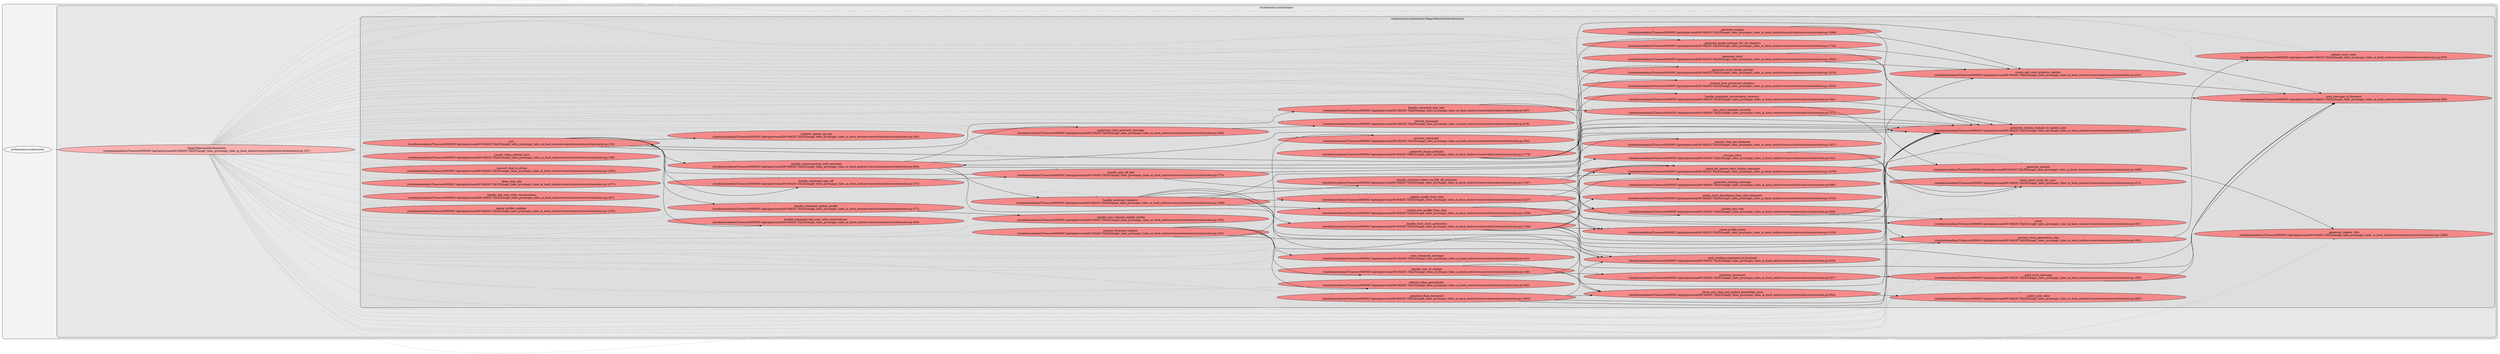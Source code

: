 digraph G {
    graph [rankdir=LR, clusterrank="local"];
    subgraph cluster_G {

        graph [style="filled,rounded", fillcolor="#80808018", label=""];
        orchestrator__orchestrator [label="orchestrator.orchestrator", style="filled", fillcolor="#ffffffb2", fontcolor="#000000", group="0"];
        subgraph cluster_orchestrator__orchestrator {

            graph [style="filled,rounded", fillcolor="#80808018", label="orchestrator.orchestrator"];
            orchestrator__orchestrator__MagicTalesCoreOrchestrator [label="MagicTalesCoreOrchestrator\n(/media/neoadmin/Treasure/0000NC-laptop/personal/00-MAGIC-TALES/magit_tales_pro/magic_tales_ai_back_end/services/orchestrator/orchestrator.py:107)", style="filled", fillcolor="#ff9999b2", fontcolor="#000000", group="0"];
            subgraph cluster_orchestrator__orchestrator__MagicTalesCoreOrchestrator {

                graph [style="filled,rounded", fillcolor="#80808018", label="orchestrator.orchestrator.MagicTalesCoreOrchestrator"];
                orchestrator__orchestrator__MagicTalesCoreOrchestrator____init__ [label="__init__\n(/media/neoadmin/Treasure/0000NC-laptop/personal/00-MAGIC-TALES/magit_tales_pro/magic_tales_ai_back_end/services/orchestrator/orchestrator.py:119)", style="filled", fillcolor="#ff6565b2", fontcolor="#000000", group="0"];
                orchestrator__orchestrator__MagicTalesCoreOrchestrator___cancel_token_refresh_task [label="_cancel_token_refresh_task\n(/media/neoadmin/Treasure/0000NC-laptop/personal/00-MAGIC-TALES/magit_tales_pro/magic_tales_ai_back_end/services/orchestrator/orchestrator.py:199)", style="filled", fillcolor="#ff6565b2", fontcolor="#000000", group="0"];
                orchestrator__orchestrator__MagicTalesCoreOrchestrator___check_for_correct_keys_within_command [label="_check_for_correct_keys_within_command\n(/media/neoadmin/Treasure/0000NC-laptop/personal/00-MAGIC-TALES/magit_tales_pro/magic_tales_ai_back_end/services/orchestrator/orchestrator.py:1079)", style="filled", fillcolor="#ff6565b2", fontcolor="#000000", group="0"];
                orchestrator__orchestrator__MagicTalesCoreOrchestrator___check_profile_exists [label="_check_profile_exists\n(/media/neoadmin/Treasure/0000NC-laptop/personal/00-MAGIC-TALES/magit_tales_pro/magic_tales_ai_back_end/services/orchestrator/orchestrator.py:1109)", style="filled", fillcolor="#ff6565b2", fontcolor="#000000", group="0"];
                orchestrator__orchestrator__MagicTalesCoreOrchestrator___convert_chat_to_string [label="_convert_chat_to_string\n(/media/neoadmin/Treasure/0000NC-laptop/personal/00-MAGIC-TALES/magit_tales_pro/magic_tales_ai_back_end/services/orchestrator/orchestrator.py:1403)", style="filled", fillcolor="#ff6565b2", fontcolor="#000000", group="0"];
                orchestrator__orchestrator__MagicTalesCoreOrchestrator___create_new_profile_from_chat [label="_create_new_profile_from_chat\n(/media/neoadmin/Treasure/0000NC-laptop/personal/00-MAGIC-TALES/magit_tales_pro/magic_tales_ai_back_end/services/orchestrator/orchestrator.py:1309)", style="filled", fillcolor="#ff6565b2", fontcolor="#000000", group="0"];
                orchestrator__orchestrator__MagicTalesCoreOrchestrator___extract_chat_key_elements [label="_extract_chat_key_elements\n(/media/neoadmin/Treasure/0000NC-laptop/personal/00-MAGIC-TALES/magit_tales_pro/magic_tales_ai_back_end/services/orchestrator/orchestrator.py:1427)", style="filled", fillcolor="#ff6565b2", fontcolor="#000000", group="0"];
                orchestrator__orchestrator__MagicTalesCoreOrchestrator___extract_post_processed_chapters [label="_extract_post_processed_chapters\n(/media/neoadmin/Treasure/0000NC-laptop/personal/00-MAGIC-TALES/magit_tales_pro/magic_tales_ai_back_end/services/orchestrator/orchestrator.py:1834)", style="filled", fillcolor="#ff6565b2", fontcolor="#000000", group="0"];
                orchestrator__orchestrator__MagicTalesCoreOrchestrator___fetch_user_data_and_update_knowledge_base [label="_fetch_user_data_and_update_knowledge_base\n(/media/neoadmin/Treasure/0000NC-laptop/personal/00-MAGIC-TALES/magit_tales_pro/magic_tales_ai_back_end/services/orchestrator/orchestrator.py:854)", style="filled", fillcolor="#ff6565b2", fontcolor="#000000", group="0"];
                orchestrator__orchestrator__MagicTalesCoreOrchestrator___filter_chat_info [label="_filter_chat_info\n(/media/neoadmin/Treasure/0000NC-laptop/personal/00-MAGIC-TALES/magit_tales_pro/magic_tales_ai_back_end/services/orchestrator/orchestrator.py:1977)", style="filled", fillcolor="#ff6565b2", fontcolor="#000000", group="0"];
                orchestrator__orchestrator__MagicTalesCoreOrchestrator___format_messages [label="_format_messages\n(/media/neoadmin/Treasure/0000NC-laptop/personal/00-MAGIC-TALES/magit_tales_pro/magic_tales_ai_back_end/services/orchestrator/orchestrator.py:676)", style="filled", fillcolor="#ff6565b2", fontcolor="#000000", group="0"];
                orchestrator__orchestrator__MagicTalesCoreOrchestrator___generate_chapter [label="_generate_chapter\n(/media/neoadmin/Treasure/0000NC-laptop/personal/00-MAGIC-TALES/magit_tales_pro/magic_tales_ai_back_end/services/orchestrator/orchestrator.py:1685)", style="filled", fillcolor="#ff6565b2", fontcolor="#000000", group="0"];
                orchestrator__orchestrator__MagicTalesCoreOrchestrator___generate_chapter_title [label="_generate_chapter_title\n(/media/neoadmin/Treasure/0000NC-laptop/personal/00-MAGIC-TALES/magit_tales_pro/magic_tales_ai_back_end/services/orchestrator/orchestrator.py:1586)", style="filled", fillcolor="#ff6565b2", fontcolor="#000000", group="0"];
                orchestrator__orchestrator__MagicTalesCoreOrchestrator___generate_cover_image_prompt [label="_generate_cover_image_prompt\n(/media/neoadmin/Treasure/0000NC-laptop/personal/00-MAGIC-TALES/magit_tales_pro/magic_tales_ai_back_end/services/orchestrator/orchestrator.py:1810)", style="filled", fillcolor="#ff6565b2", fontcolor="#000000", group="0"];
                orchestrator__orchestrator__MagicTalesCoreOrchestrator___generate_final_document [label="_generate_final_document\n(/media/neoadmin/Treasure/0000NC-laptop/personal/00-MAGIC-TALES/magit_tales_pro/magic_tales_ai_back_end/services/orchestrator/orchestrator.py:2003)", style="filled", fillcolor="#ff6565b2", fontcolor="#000000", group="0"];
                orchestrator__orchestrator__MagicTalesCoreOrchestrator___generate_image_prompts [label="_generate_image_prompts\n(/media/neoadmin/Treasure/0000NC-laptop/personal/00-MAGIC-TALES/magit_tales_pro/magic_tales_ai_back_end/services/orchestrator/orchestrator.py:1778)", style="filled", fillcolor="#ff6565b2", fontcolor="#000000", group="0"];
                orchestrator__orchestrator__MagicTalesCoreOrchestrator___generate_image_prompts_for_all_chapters [label="_generate_image_prompts_for_all_chapters\n(/media/neoadmin/Treasure/0000NC-laptop/personal/00-MAGIC-TALES/magit_tales_pro/magic_tales_ai_back_end/services/orchestrator/orchestrator.py:1734)", style="filled", fillcolor="#ff6565b2", fontcolor="#000000", group="0"];
                orchestrator__orchestrator__MagicTalesCoreOrchestrator___generate_images [label="_generate_images\n(/media/neoadmin/Treasure/0000NC-laptop/personal/00-MAGIC-TALES/magit_tales_pro/magic_tales_ai_back_end/services/orchestrator/orchestrator.py:1889)", style="filled", fillcolor="#ff6565b2", fontcolor="#000000", group="0"];
                orchestrator__orchestrator__MagicTalesCoreOrchestrator___generate_starting_message [label="_generate_starting_message\n(/media/neoadmin/Treasure/0000NC-laptop/personal/00-MAGIC-TALES/magit_tales_pro/magic_tales_ai_back_end/services/orchestrator/orchestrator.py:996)", style="filled", fillcolor="#ff6565b2", fontcolor="#000000", group="0"];
                orchestrator__orchestrator__MagicTalesCoreOrchestrator___generate_story [label="_generate_story\n(/media/neoadmin/Treasure/0000NC-laptop/personal/00-MAGIC-TALES/magit_tales_pro/magic_tales_ai_back_end/services/orchestrator/orchestrator.py:1602)", style="filled", fillcolor="#ff6565b2", fontcolor="#000000", group="0"];
                orchestrator__orchestrator__MagicTalesCoreOrchestrator___generate_system_request_to_update_user [label="_generate_system_request_to_update_user\n(/media/neoadmin/Treasure/0000NC-laptop/personal/00-MAGIC-TALES/magit_tales_pro/magic_tales_ai_back_end/services/orchestrator/orchestrator.py:821)", style="filled", fillcolor="#ff6565b2", fontcolor="#000000", group="0"];
                orchestrator__orchestrator__MagicTalesCoreOrchestrator___handle_communication_with_assistant [label="_handle_communication_with_assistant\n(/media/neoadmin/Treasure/0000NC-laptop/personal/00-MAGIC-TALES/magit_tales_pro/magic_tales_ai_back_end/services/orchestrator/orchestrator.py:694)", style="filled", fillcolor="#ff6565b2", fontcolor="#000000", group="0"];
                orchestrator__orchestrator__MagicTalesCoreOrchestrator___handle_continue_where_we_left_off_response [label="_handle_continue_where_we_left_off_response\n(/media/neoadmin/Treasure/0000NC-laptop/personal/00-MAGIC-TALES/magit_tales_pro/magic_tales_ai_back_end/services/orchestrator/orchestrator.py:1187)", style="filled", fillcolor="#ff6565b2", fontcolor="#000000", group="0"];
                orchestrator__orchestrator__MagicTalesCoreOrchestrator___handle_link_user_with_conversations [label="_handle_link_user_with_conversations\n(/media/neoadmin/Treasure/0000NC-laptop/personal/00-MAGIC-TALES/magit_tales_pro/magic_tales_ai_back_end/services/orchestrator/orchestrator.py:437)", style="filled", fillcolor="#ff6565b2", fontcolor="#000000", group="0"];
                orchestrator__orchestrator__MagicTalesCoreOrchestrator___handle_new_tale [label="_handle_new_tale\n(/media/neoadmin/Treasure/0000NC-laptop/personal/00-MAGIC-TALES/magit_tales_pro/magic_tales_ai_back_end/services/orchestrator/orchestrator.py:808)", style="filled", fillcolor="#ff6565b2", fontcolor="#000000", group="0"];
                orchestrator__orchestrator__MagicTalesCoreOrchestrator___handle_spin_off_tale [label="_handle_spin_off_tale\n(/media/neoadmin/Treasure/0000NC-laptop/personal/00-MAGIC-TALES/magit_tales_pro/magic_tales_ai_back_end/services/orchestrator/orchestrator.py:773)", style="filled", fillcolor="#ff6565b2", fontcolor="#000000", group="0"];
                orchestrator__orchestrator__MagicTalesCoreOrchestrator___handle_start_story_generation [label="_handle_start_story_generation\n(/media/neoadmin/Treasure/0000NC-laptop/personal/00-MAGIC-TALES/magit_tales_pro/magic_tales_ai_back_end/services/orchestrator/orchestrator.py:1148)", style="filled", fillcolor="#ff6565b2", fontcolor="#000000", group="0"];
                orchestrator__orchestrator__MagicTalesCoreOrchestrator___handle_user_id_change [label="_handle_user_id_change\n(/media/neoadmin/Treasure/0000NC-laptop/personal/00-MAGIC-TALES/magit_tales_pro/magic_tales_ai_back_end/services/orchestrator/orchestrator.py:249)", style="filled", fillcolor="#ff6565b2", fontcolor="#000000", group="0"];
                orchestrator__orchestrator__MagicTalesCoreOrchestrator___handle_user_request_update_profile [label="_handle_user_request_update_profile\n(/media/neoadmin/Treasure/0000NC-laptop/personal/00-MAGIC-TALES/magit_tales_pro/magic_tales_ai_back_end/services/orchestrator/orchestrator.py:762)", style="filled", fillcolor="#ff6565b2", fontcolor="#000000", group="0"];
                orchestrator__orchestrator__MagicTalesCoreOrchestrator___initialize_assistants [label="_initialize_assistants\n(/media/neoadmin/Treasure/0000NC-laptop/personal/00-MAGIC-TALES/magit_tales_pro/magic_tales_ai_back_end/services/orchestrator/orchestrator.py:297)", style="filled", fillcolor="#ff6565b2", fontcolor="#000000", group="0"];
                orchestrator__orchestrator__MagicTalesCoreOrchestrator___process_story_generation_step [label="_process_story_generation_step\n(/media/neoadmin/Treasure/0000NC-laptop/personal/00-MAGIC-TALES/magit_tales_pro/magic_tales_ai_back_end/services/orchestrator/orchestrator.py:905)", style="filled", fillcolor="#ff6565b2", fontcolor="#000000", group="0"];
                orchestrator__orchestrator__MagicTalesCoreOrchestrator___query_user_data [label="_query_user_data\n(/media/neoadmin/Treasure/0000NC-laptop/personal/00-MAGIC-TALES/magit_tales_pro/magic_tales_ai_back_end/services/orchestrator/orchestrator.py:885)", style="filled", fillcolor="#ff6565b2", fontcolor="#000000", group="0"];
                orchestrator__orchestrator__MagicTalesCoreOrchestrator___reset [label="_reset\n(/media/neoadmin/Treasure/0000NC-laptop/personal/00-MAGIC-TALES/magit_tales_pro/magic_tales_ai_back_end/services/orchestrator/orchestrator.py:957)", style="filled", fillcolor="#ff6565b2", fontcolor="#000000", group="0"];
                orchestrator__orchestrator__MagicTalesCoreOrchestrator___resume_story [label="_resume_story\n(/media/neoadmin/Treasure/0000NC-laptop/personal/00-MAGIC-TALES/magit_tales_pro/magic_tales_ai_back_end/services/orchestrator/orchestrator.py:542)", style="filled", fillcolor="#ff6565b2", fontcolor="#000000", group="0"];
                orchestrator__orchestrator__MagicTalesCoreOrchestrator___save_command_message [label="_save_command_message\n(/media/neoadmin/Treasure/0000NC-laptop/personal/00-MAGIC-TALES/magit_tales_pro/magic_tales_ai_back_end/services/orchestrator/orchestrator.py:415)", style="filled", fillcolor="#ff6565b2", fontcolor="#000000", group="0"];
                orchestrator__orchestrator__MagicTalesCoreOrchestrator___send_error_message [label="_send_error_message\n(/media/neoadmin/Treasure/0000NC-laptop/personal/00-MAGIC-TALES/magit_tales_pro/magic_tales_ai_back_end/services/orchestrator/orchestrator.py:459)", style="filled", fillcolor="#ff6565b2", fontcolor="#000000", group="0"];
                orchestrator__orchestrator__MagicTalesCoreOrchestrator___update_profile_from_chat [label="_update_profile_from_chat\n(/media/neoadmin/Treasure/0000NC-laptop/personal/00-MAGIC-TALES/magit_tales_pro/magic_tales_ai_back_end/services/orchestrator/orchestrator.py:1227)", style="filled", fillcolor="#ff6565b2", fontcolor="#000000", group="0"];
                orchestrator__orchestrator__MagicTalesCoreOrchestrator___validate_openai_api_key [label="_validate_openai_api_key\n(/media/neoadmin/Treasure/0000NC-laptop/personal/00-MAGIC-TALES/magit_tales_pro/magic_tales_ai_back_end/services/orchestrator/orchestrator.py:193)", style="filled", fillcolor="#ff6565b2", fontcolor="#000000", group="0"];
                orchestrator__orchestrator__MagicTalesCoreOrchestrator__create_and_send_progress_update [label="create_and_send_progress_update\n(/media/neoadmin/Treasure/0000NC-laptop/personal/00-MAGIC-TALES/magit_tales_pro/magic_tales_ai_back_end/services/orchestrator/orchestrator.py:623)", style="filled", fillcolor="#ff6565b2", fontcolor="#000000", group="0"];
                orchestrator__orchestrator__MagicTalesCoreOrchestrator__create_story_foundation_from_chat_elements [label="create_story_foundation_from_chat_elements\n(/media/neoadmin/Treasure/0000NC-laptop/personal/00-MAGIC-TALES/magit_tales_pro/magic_tales_ai_back_end/services/orchestrator/orchestrator.py:1523)", style="filled", fillcolor="#ff6565b2", fontcolor="#000000", group="0"];
                orchestrator__orchestrator__MagicTalesCoreOrchestrator__fetch_latest_story_for_user [label="fetch_latest_story_for_user\n(/media/neoadmin/Treasure/0000NC-laptop/personal/00-MAGIC-TALES/magit_tales_pro/magic_tales_ai_back_end/services/orchestrator/orchestrator.py:472)", style="filled", fillcolor="#ff6565b2", fontcolor="#000000", group="0"];
                orchestrator__orchestrator__MagicTalesCoreOrchestrator__handle_assistant_requests [label="handle_assistant_requests\n(/media/neoadmin/Treasure/0000NC-laptop/personal/00-MAGIC-TALES/magit_tales_pro/magic_tales_ai_back_end/services/orchestrator/orchestrator.py:1008)", style="filled", fillcolor="#ff6565b2", fontcolor="#000000", group="0"];
                orchestrator__orchestrator__MagicTalesCoreOrchestrator__handle_command_conversation_recovery [label="handle_command_conversation_recovery\n(/media/neoadmin/Treasure/0000NC-laptop/personal/00-MAGIC-TALES/magit_tales_pro/magic_tales_ai_back_end/services/orchestrator/orchestrator.py:382)", style="filled", fillcolor="#ff6565b2", fontcolor="#000000", group="0"];
                orchestrator__orchestrator__MagicTalesCoreOrchestrator__handle_command_link_user_with_conversations [label="handle_command_link_user_with_conversations\n(/media/neoadmin/Treasure/0000NC-laptop/personal/00-MAGIC-TALES/magit_tales_pro/magic_tales_ai_back_end/services/orchestrator/orchestrator.py:403)", style="filled", fillcolor="#ff6565b2", fontcolor="#000000", group="0"];
                orchestrator__orchestrator__MagicTalesCoreOrchestrator__handle_command_new_tale [label="handle_command_new_tale\n(/media/neoadmin/Treasure/0000NC-laptop/personal/00-MAGIC-TALES/magit_tales_pro/magic_tales_ai_back_end/services/orchestrator/orchestrator.py:367)", style="filled", fillcolor="#ff6565b2", fontcolor="#000000", group="0"];
                orchestrator__orchestrator__MagicTalesCoreOrchestrator__handle_command_spin_off [label="handle_command_spin_off\n(/media/neoadmin/Treasure/0000NC-laptop/personal/00-MAGIC-TALES/magit_tales_pro/magic_tales_ai_back_end/services/orchestrator/orchestrator.py:372)", style="filled", fillcolor="#ff6565b2", fontcolor="#000000", group="0"];
                orchestrator__orchestrator__MagicTalesCoreOrchestrator__handle_command_update_profile [label="handle_command_update_profile\n(/media/neoadmin/Treasure/0000NC-laptop/personal/00-MAGIC-TALES/magit_tales_pro/magic_tales_ai_back_end/services/orchestrator/orchestrator.py:377)", style="filled", fillcolor="#ff6565b2", fontcolor="#000000", group="0"];
                orchestrator__orchestrator__MagicTalesCoreOrchestrator__last_story_finished_correctly [label="last_story_finished_correctly\n(/media/neoadmin/Treasure/0000NC-laptop/personal/00-MAGIC-TALES/magit_tales_pro/magic_tales_ai_back_end/services/orchestrator/orchestrator.py:511)", style="filled", fillcolor="#ff6565b2", fontcolor="#000000", group="0"];
                orchestrator__orchestrator__MagicTalesCoreOrchestrator__merge_profile_updates [label="merge_profile_updates\n(/media/neoadmin/Treasure/0000NC-laptop/personal/00-MAGIC-TALES/magit_tales_pro/magic_tales_ai_back_end/services/orchestrator/orchestrator.py:1376)", style="filled", fillcolor="#ff6565b2", fontcolor="#000000", group="0"];
                orchestrator__orchestrator__MagicTalesCoreOrchestrator__process_command [label="process_command\n(/media/neoadmin/Treasure/0000NC-laptop/personal/00-MAGIC-TALES/magit_tales_pro/magic_tales_ai_back_end/services/orchestrator/orchestrator.py:284)", style="filled", fillcolor="#ff6565b2", fontcolor="#000000", group="0"];
                orchestrator__orchestrator__MagicTalesCoreOrchestrator__process_frontend_request [label="process_frontend_request\n(/media/neoadmin/Treasure/0000NC-laptop/personal/00-MAGIC-TALES/magit_tales_pro/magic_tales_ai_back_end/services/orchestrator/orchestrator.py:203)", style="filled", fillcolor="#ff6565b2", fontcolor="#000000", group="0"];
                orchestrator__orchestrator__MagicTalesCoreOrchestrator__refresh_token_periodically [label="refresh_token_periodically\n(/media/neoadmin/Treasure/0000NC-laptop/personal/00-MAGIC-TALES/magit_tales_pro/magic_tales_ai_back_end/services/orchestrator/orchestrator.py:940)", style="filled", fillcolor="#ff6565b2", fontcolor="#000000", group="0"];
                orchestrator__orchestrator__MagicTalesCoreOrchestrator__send_message_to_frontend [label="send_message_to_frontend\n(/media/neoadmin/Treasure/0000NC-laptop/personal/00-MAGIC-TALES/magit_tales_pro/magic_tales_ai_back_end/services/orchestrator/orchestrator.py:594)", style="filled", fillcolor="#ff6565b2", fontcolor="#000000", group="0"];
                orchestrator__orchestrator__MagicTalesCoreOrchestrator__send_working_command_to_frontend [label="send_working_command_to_frontend\n(/media/neoadmin/Treasure/0000NC-laptop/personal/00-MAGIC-TALES/magit_tales_pro/magic_tales_ai_back_end/services/orchestrator/orchestrator.py:579)", style="filled", fillcolor="#ff6565b2", fontcolor="#000000", group="0"];
                orchestrator__orchestrator__MagicTalesCoreOrchestrator__supervisor_chat_assistant_message [label="supervisor_chat_assistant_message\n(/media/neoadmin/Treasure/0000NC-laptop/personal/00-MAGIC-TALES/magit_tales_pro/magic_tales_ai_back_end/services/orchestrator/orchestrator.py:648)", style="filled", fillcolor="#ff6565b2", fontcolor="#000000", group="0"];
                orchestrator__orchestrator__MagicTalesCoreOrchestrator__update_story_state [label="update_story_state\n(/media/neoadmin/Treasure/0000NC-laptop/personal/00-MAGIC-TALES/magit_tales_pro/magic_tales_ai_back_end/services/orchestrator/orchestrator.py:976)", style="filled", fillcolor="#ff6565b2", fontcolor="#000000", group="0"];
            }
        }
    }
        orchestrator__orchestrator -> orchestrator__orchestrator__MagicTalesCoreOrchestrator [style="dashed",  color="#838b8b"];
        orchestrator__orchestrator__MagicTalesCoreOrchestrator -> orchestrator__orchestrator__MagicTalesCoreOrchestrator__handle_command_conversation_recovery [style="dashed",  color="#838b8b"];
        orchestrator__orchestrator__MagicTalesCoreOrchestrator -> orchestrator__orchestrator__MagicTalesCoreOrchestrator___convert_chat_to_string [style="dashed",  color="#838b8b"];
        orchestrator__orchestrator__MagicTalesCoreOrchestrator -> orchestrator__orchestrator__MagicTalesCoreOrchestrator___handle_user_id_change [style="dashed",  color="#838b8b"];
        orchestrator__orchestrator__MagicTalesCoreOrchestrator -> orchestrator__orchestrator__MagicTalesCoreOrchestrator__process_frontend_request [style="dashed",  color="#838b8b"];
        orchestrator__orchestrator__MagicTalesCoreOrchestrator -> orchestrator__orchestrator__MagicTalesCoreOrchestrator___initialize_assistants [style="dashed",  color="#838b8b"];
        orchestrator__orchestrator__MagicTalesCoreOrchestrator -> orchestrator__orchestrator__MagicTalesCoreOrchestrator__send_working_command_to_frontend [style="dashed",  color="#838b8b"];
        orchestrator__orchestrator__MagicTalesCoreOrchestrator -> orchestrator__orchestrator__MagicTalesCoreOrchestrator___update_profile_from_chat [style="dashed",  color="#838b8b"];
        orchestrator__orchestrator__MagicTalesCoreOrchestrator -> orchestrator__orchestrator__MagicTalesCoreOrchestrator___handle_communication_with_assistant [style="dashed",  color="#838b8b"];
        orchestrator__orchestrator__MagicTalesCoreOrchestrator -> orchestrator__orchestrator__MagicTalesCoreOrchestrator___generate_starting_message [style="dashed",  color="#838b8b"];
        orchestrator__orchestrator__MagicTalesCoreOrchestrator -> orchestrator__orchestrator__MagicTalesCoreOrchestrator___handle_user_request_update_profile [style="dashed",  color="#838b8b"];
        orchestrator__orchestrator__MagicTalesCoreOrchestrator -> orchestrator__orchestrator__MagicTalesCoreOrchestrator___validate_openai_api_key [style="dashed",  color="#838b8b"];
        orchestrator__orchestrator__MagicTalesCoreOrchestrator -> orchestrator__orchestrator__MagicTalesCoreOrchestrator___generate_system_request_to_update_user [style="dashed",  color="#838b8b"];
        orchestrator__orchestrator__MagicTalesCoreOrchestrator -> orchestrator__orchestrator__MagicTalesCoreOrchestrator___generate_chapter [style="dashed",  color="#838b8b"];
        orchestrator__orchestrator__MagicTalesCoreOrchestrator -> orchestrator__orchestrator__MagicTalesCoreOrchestrator___extract_post_processed_chapters [style="dashed",  color="#838b8b"];
        orchestrator__orchestrator__MagicTalesCoreOrchestrator -> orchestrator__orchestrator__MagicTalesCoreOrchestrator____init__ [style="dashed",  color="#838b8b"];
        orchestrator__orchestrator__MagicTalesCoreOrchestrator -> orchestrator__orchestrator__MagicTalesCoreOrchestrator__handle_assistant_requests [style="dashed",  color="#838b8b"];
        orchestrator__orchestrator__MagicTalesCoreOrchestrator -> orchestrator__orchestrator__MagicTalesCoreOrchestrator___generate_image_prompts_for_all_chapters [style="dashed",  color="#838b8b"];
        orchestrator__orchestrator__MagicTalesCoreOrchestrator -> orchestrator__orchestrator__MagicTalesCoreOrchestrator___handle_link_user_with_conversations [style="dashed",  color="#838b8b"];
        orchestrator__orchestrator__MagicTalesCoreOrchestrator -> orchestrator__orchestrator__MagicTalesCoreOrchestrator__supervisor_chat_assistant_message [style="dashed",  color="#838b8b"];
        orchestrator__orchestrator__MagicTalesCoreOrchestrator -> orchestrator__orchestrator__MagicTalesCoreOrchestrator__merge_profile_updates [style="dashed",  color="#838b8b"];
        orchestrator__orchestrator__MagicTalesCoreOrchestrator -> orchestrator__orchestrator__MagicTalesCoreOrchestrator___check_profile_exists [style="dashed",  color="#838b8b"];
        orchestrator__orchestrator__MagicTalesCoreOrchestrator -> orchestrator__orchestrator__MagicTalesCoreOrchestrator___generate_story [style="dashed",  color="#838b8b"];
        orchestrator__orchestrator__MagicTalesCoreOrchestrator -> orchestrator__orchestrator__MagicTalesCoreOrchestrator___send_error_message [style="dashed",  color="#838b8b"];
        orchestrator__orchestrator__MagicTalesCoreOrchestrator -> orchestrator__orchestrator__MagicTalesCoreOrchestrator___cancel_token_refresh_task [style="dashed",  color="#838b8b"];
        orchestrator__orchestrator__MagicTalesCoreOrchestrator -> orchestrator__orchestrator__MagicTalesCoreOrchestrator___fetch_user_data_and_update_knowledge_base [style="dashed",  color="#838b8b"];
        orchestrator__orchestrator__MagicTalesCoreOrchestrator -> orchestrator__orchestrator__MagicTalesCoreOrchestrator___handle_spin_off_tale [style="dashed",  color="#838b8b"];
        orchestrator__orchestrator__MagicTalesCoreOrchestrator -> orchestrator__orchestrator__MagicTalesCoreOrchestrator__refresh_token_periodically [style="dashed",  color="#838b8b"];
        orchestrator__orchestrator__MagicTalesCoreOrchestrator -> orchestrator__orchestrator__MagicTalesCoreOrchestrator___create_new_profile_from_chat [style="dashed",  color="#838b8b"];
        orchestrator__orchestrator__MagicTalesCoreOrchestrator -> orchestrator__orchestrator__MagicTalesCoreOrchestrator__handle_command_update_profile [style="dashed",  color="#838b8b"];
        orchestrator__orchestrator__MagicTalesCoreOrchestrator -> orchestrator__orchestrator__MagicTalesCoreOrchestrator___format_messages [style="dashed",  color="#838b8b"];
        orchestrator__orchestrator__MagicTalesCoreOrchestrator -> orchestrator__orchestrator__MagicTalesCoreOrchestrator___reset [style="dashed",  color="#838b8b"];
        orchestrator__orchestrator__MagicTalesCoreOrchestrator -> orchestrator__orchestrator__MagicTalesCoreOrchestrator___check_for_correct_keys_within_command [style="dashed",  color="#838b8b"];
        orchestrator__orchestrator__MagicTalesCoreOrchestrator -> orchestrator__orchestrator__MagicTalesCoreOrchestrator__last_story_finished_correctly [style="dashed",  color="#838b8b"];
        orchestrator__orchestrator__MagicTalesCoreOrchestrator -> orchestrator__orchestrator__MagicTalesCoreOrchestrator__create_and_send_progress_update [style="dashed",  color="#838b8b"];
        orchestrator__orchestrator__MagicTalesCoreOrchestrator -> orchestrator__orchestrator__MagicTalesCoreOrchestrator___process_story_generation_step [style="dashed",  color="#838b8b"];
        orchestrator__orchestrator__MagicTalesCoreOrchestrator -> orchestrator__orchestrator__MagicTalesCoreOrchestrator__send_message_to_frontend [style="dashed",  color="#838b8b"];
        orchestrator__orchestrator__MagicTalesCoreOrchestrator -> orchestrator__orchestrator__MagicTalesCoreOrchestrator__process_command [style="dashed",  color="#838b8b"];
        orchestrator__orchestrator__MagicTalesCoreOrchestrator -> orchestrator__orchestrator__MagicTalesCoreOrchestrator___handle_new_tale [style="dashed",  color="#838b8b"];
        orchestrator__orchestrator__MagicTalesCoreOrchestrator -> orchestrator__orchestrator__MagicTalesCoreOrchestrator___generate_chapter_title [style="dashed",  color="#838b8b"];
        orchestrator__orchestrator__MagicTalesCoreOrchestrator -> orchestrator__orchestrator__MagicTalesCoreOrchestrator___query_user_data [style="dashed",  color="#838b8b"];
        orchestrator__orchestrator__MagicTalesCoreOrchestrator -> orchestrator__orchestrator__MagicTalesCoreOrchestrator__handle_command_new_tale [style="dashed",  color="#838b8b"];
        orchestrator__orchestrator__MagicTalesCoreOrchestrator -> orchestrator__orchestrator__MagicTalesCoreOrchestrator___resume_story [style="dashed",  color="#838b8b"];
        orchestrator__orchestrator__MagicTalesCoreOrchestrator -> orchestrator__orchestrator__MagicTalesCoreOrchestrator__handle_command_link_user_with_conversations [style="dashed",  color="#838b8b"];
        orchestrator__orchestrator__MagicTalesCoreOrchestrator -> orchestrator__orchestrator__MagicTalesCoreOrchestrator___generate_image_prompts [style="dashed",  color="#838b8b"];
        orchestrator__orchestrator__MagicTalesCoreOrchestrator -> orchestrator__orchestrator__MagicTalesCoreOrchestrator__update_story_state [style="dashed",  color="#838b8b"];
        orchestrator__orchestrator__MagicTalesCoreOrchestrator -> orchestrator__orchestrator__MagicTalesCoreOrchestrator___extract_chat_key_elements [style="dashed",  color="#838b8b"];
        orchestrator__orchestrator__MagicTalesCoreOrchestrator -> orchestrator__orchestrator__MagicTalesCoreOrchestrator___generate_cover_image_prompt [style="dashed",  color="#838b8b"];
        orchestrator__orchestrator__MagicTalesCoreOrchestrator -> orchestrator__orchestrator__MagicTalesCoreOrchestrator___filter_chat_info [style="dashed",  color="#838b8b"];
        orchestrator__orchestrator__MagicTalesCoreOrchestrator -> orchestrator__orchestrator__MagicTalesCoreOrchestrator__handle_command_spin_off [style="dashed",  color="#838b8b"];
        orchestrator__orchestrator__MagicTalesCoreOrchestrator -> orchestrator__orchestrator__MagicTalesCoreOrchestrator___save_command_message [style="dashed",  color="#838b8b"];
        orchestrator__orchestrator__MagicTalesCoreOrchestrator -> orchestrator__orchestrator__MagicTalesCoreOrchestrator___handle_start_story_generation [style="dashed",  color="#838b8b"];
        orchestrator__orchestrator__MagicTalesCoreOrchestrator -> orchestrator__orchestrator__MagicTalesCoreOrchestrator__fetch_latest_story_for_user [style="dashed",  color="#838b8b"];
        orchestrator__orchestrator__MagicTalesCoreOrchestrator -> orchestrator__orchestrator__MagicTalesCoreOrchestrator___generate_images [style="dashed",  color="#838b8b"];
        orchestrator__orchestrator__MagicTalesCoreOrchestrator -> orchestrator__orchestrator__MagicTalesCoreOrchestrator___generate_final_document [style="dashed",  color="#838b8b"];
        orchestrator__orchestrator__MagicTalesCoreOrchestrator -> orchestrator__orchestrator__MagicTalesCoreOrchestrator__create_story_foundation_from_chat_elements [style="dashed",  color="#838b8b"];
        orchestrator__orchestrator__MagicTalesCoreOrchestrator -> orchestrator__orchestrator__MagicTalesCoreOrchestrator___handle_continue_where_we_left_off_response [style="dashed",  color="#838b8b"];
        orchestrator__orchestrator__MagicTalesCoreOrchestrator____init__ -> orchestrator__orchestrator__MagicTalesCoreOrchestrator__handle_command_conversation_recovery [style="solid",  color="#000000"];
        orchestrator__orchestrator__MagicTalesCoreOrchestrator____init__ -> orchestrator__orchestrator__MagicTalesCoreOrchestrator___handle_communication_with_assistant [style="solid",  color="#000000"];
        orchestrator__orchestrator__MagicTalesCoreOrchestrator____init__ -> orchestrator__orchestrator__MagicTalesCoreOrchestrator___validate_openai_api_key [style="solid",  color="#000000"];
        orchestrator__orchestrator__MagicTalesCoreOrchestrator____init__ -> orchestrator__orchestrator__MagicTalesCoreOrchestrator__handle_command_new_tale [style="solid",  color="#000000"];
        orchestrator__orchestrator__MagicTalesCoreOrchestrator____init__ -> orchestrator__orchestrator__MagicTalesCoreOrchestrator__handle_command_link_user_with_conversations [style="solid",  color="#000000"];
        orchestrator__orchestrator__MagicTalesCoreOrchestrator____init__ -> orchestrator__orchestrator__MagicTalesCoreOrchestrator__handle_command_spin_off [style="solid",  color="#000000"];
        orchestrator__orchestrator__MagicTalesCoreOrchestrator____init__ -> orchestrator__orchestrator__MagicTalesCoreOrchestrator__handle_command_update_profile [style="solid",  color="#000000"];
        orchestrator__orchestrator__MagicTalesCoreOrchestrator__process_frontend_request -> orchestrator__orchestrator__MagicTalesCoreOrchestrator__send_working_command_to_frontend [style="solid",  color="#000000"];
        orchestrator__orchestrator__MagicTalesCoreOrchestrator__process_frontend_request -> orchestrator__orchestrator__MagicTalesCoreOrchestrator___handle_user_id_change [style="solid",  color="#000000"];
        orchestrator__orchestrator__MagicTalesCoreOrchestrator__process_frontend_request -> orchestrator__orchestrator__MagicTalesCoreOrchestrator__refresh_token_periodically [style="solid",  color="#000000"];
        orchestrator__orchestrator__MagicTalesCoreOrchestrator__process_frontend_request -> orchestrator__orchestrator__MagicTalesCoreOrchestrator__send_message_to_frontend [style="solid",  color="#000000"];
        orchestrator__orchestrator__MagicTalesCoreOrchestrator__process_frontend_request -> orchestrator__orchestrator__MagicTalesCoreOrchestrator__process_command [style="solid",  color="#000000"];
        orchestrator__orchestrator__MagicTalesCoreOrchestrator__process_frontend_request -> orchestrator__orchestrator__MagicTalesCoreOrchestrator___save_command_message [style="solid",  color="#000000"];
        orchestrator__orchestrator__MagicTalesCoreOrchestrator___handle_user_id_change -> orchestrator__orchestrator__MagicTalesCoreOrchestrator___generate_system_request_to_update_user [style="solid",  color="#000000"];
        orchestrator__orchestrator__MagicTalesCoreOrchestrator___handle_user_id_change -> orchestrator__orchestrator__MagicTalesCoreOrchestrator___initialize_assistants [style="solid",  color="#000000"];
        orchestrator__orchestrator__MagicTalesCoreOrchestrator___handle_user_id_change -> orchestrator__orchestrator__MagicTalesCoreOrchestrator___generate_starting_message [style="solid",  color="#000000"];
        orchestrator__orchestrator__MagicTalesCoreOrchestrator___handle_user_id_change -> orchestrator__orchestrator__MagicTalesCoreOrchestrator___fetch_user_data_and_update_knowledge_base [style="solid",  color="#000000"];
        orchestrator__orchestrator__MagicTalesCoreOrchestrator___initialize_assistants -> orchestrator__orchestrator__MagicTalesCoreOrchestrator___send_error_message [style="solid",  color="#000000"];
        orchestrator__orchestrator__MagicTalesCoreOrchestrator__handle_command_new_tale -> orchestrator__orchestrator__MagicTalesCoreOrchestrator__last_story_finished_correctly [style="solid",  color="#000000"];
        orchestrator__orchestrator__MagicTalesCoreOrchestrator__handle_command_new_tale -> orchestrator__orchestrator__MagicTalesCoreOrchestrator___handle_new_tale [style="solid",  color="#000000"];
        orchestrator__orchestrator__MagicTalesCoreOrchestrator__handle_command_spin_off -> orchestrator__orchestrator__MagicTalesCoreOrchestrator___handle_spin_off_tale [style="solid",  color="#000000"];
        orchestrator__orchestrator__MagicTalesCoreOrchestrator__handle_command_update_profile -> orchestrator__orchestrator__MagicTalesCoreOrchestrator___handle_user_request_update_profile [style="solid",  color="#000000"];
        orchestrator__orchestrator__MagicTalesCoreOrchestrator__handle_command_conversation_recovery -> orchestrator__orchestrator__MagicTalesCoreOrchestrator___generate_system_request_to_update_user [style="solid",  color="#000000"];
        orchestrator__orchestrator__MagicTalesCoreOrchestrator__handle_command_conversation_recovery -> orchestrator__orchestrator__MagicTalesCoreOrchestrator__send_message_to_frontend [style="solid",  color="#000000"];
        orchestrator__orchestrator__MagicTalesCoreOrchestrator___send_error_message -> orchestrator__orchestrator__MagicTalesCoreOrchestrator__send_message_to_frontend [style="solid",  color="#000000"];
        orchestrator__orchestrator__MagicTalesCoreOrchestrator__last_story_finished_correctly -> orchestrator__orchestrator__MagicTalesCoreOrchestrator___generate_system_request_to_update_user [style="solid",  color="#000000"];
        orchestrator__orchestrator__MagicTalesCoreOrchestrator__last_story_finished_correctly -> orchestrator__orchestrator__MagicTalesCoreOrchestrator__fetch_latest_story_for_user [style="solid",  color="#000000"];
        orchestrator__orchestrator__MagicTalesCoreOrchestrator___resume_story -> orchestrator__orchestrator__MagicTalesCoreOrchestrator___process_story_generation_step [style="solid",  color="#000000"];
        orchestrator__orchestrator__MagicTalesCoreOrchestrator___resume_story -> orchestrator__orchestrator__MagicTalesCoreOrchestrator__fetch_latest_story_for_user [style="solid",  color="#000000"];
        orchestrator__orchestrator__MagicTalesCoreOrchestrator__create_and_send_progress_update -> orchestrator__orchestrator__MagicTalesCoreOrchestrator__send_message_to_frontend [style="solid",  color="#000000"];
        orchestrator__orchestrator__MagicTalesCoreOrchestrator__supervisor_chat_assistant_message -> orchestrator__orchestrator__MagicTalesCoreOrchestrator___format_messages [style="solid",  color="#000000"];
        orchestrator__orchestrator__MagicTalesCoreOrchestrator___handle_communication_with_assistant -> orchestrator__orchestrator__MagicTalesCoreOrchestrator__send_working_command_to_frontend [style="solid",  color="#000000"];
        orchestrator__orchestrator__MagicTalesCoreOrchestrator___handle_communication_with_assistant -> orchestrator__orchestrator__MagicTalesCoreOrchestrator___generate_system_request_to_update_user [style="solid",  color="#000000"];
        orchestrator__orchestrator__MagicTalesCoreOrchestrator___handle_communication_with_assistant -> orchestrator__orchestrator__MagicTalesCoreOrchestrator__handle_assistant_requests [style="solid",  color="#000000"];
        orchestrator__orchestrator__MagicTalesCoreOrchestrator___handle_communication_with_assistant -> orchestrator__orchestrator__MagicTalesCoreOrchestrator__supervisor_chat_assistant_message [style="solid",  color="#000000"];
        orchestrator__orchestrator__MagicTalesCoreOrchestrator___handle_communication_with_assistant -> orchestrator__orchestrator__MagicTalesCoreOrchestrator__send_message_to_frontend [style="solid",  color="#000000"];
        orchestrator__orchestrator__MagicTalesCoreOrchestrator___handle_spin_off_tale -> orchestrator__orchestrator__MagicTalesCoreOrchestrator___reset [style="solid",  color="#000000"];
        orchestrator__orchestrator__MagicTalesCoreOrchestrator___handle_spin_off_tale -> orchestrator__orchestrator__MagicTalesCoreOrchestrator___generate_system_request_to_update_user [style="solid",  color="#000000"];
        orchestrator__orchestrator__MagicTalesCoreOrchestrator___handle_spin_off_tale -> orchestrator__orchestrator__MagicTalesCoreOrchestrator____init__ [style="solid",  color="#000000"];
        orchestrator__orchestrator__MagicTalesCoreOrchestrator___handle_new_tale -> orchestrator__orchestrator__MagicTalesCoreOrchestrator___generate_system_request_to_update_user [style="solid",  color="#000000"];
        orchestrator__orchestrator__MagicTalesCoreOrchestrator___handle_new_tale -> orchestrator__orchestrator__MagicTalesCoreOrchestrator___reset [style="solid",  color="#000000"];
        orchestrator__orchestrator__MagicTalesCoreOrchestrator___generate_system_request_to_update_user -> orchestrator__orchestrator__MagicTalesCoreOrchestrator___handle_communication_with_assistant [style="solid",  color="#000000"];
        orchestrator__orchestrator__MagicTalesCoreOrchestrator___fetch_user_data_and_update_knowledge_base -> orchestrator__orchestrator__MagicTalesCoreOrchestrator___query_user_data [style="solid",  color="#000000"];
        orchestrator__orchestrator__MagicTalesCoreOrchestrator___process_story_generation_step -> orchestrator__orchestrator__MagicTalesCoreOrchestrator__update_story_state [style="solid",  color="#000000"];
        orchestrator__orchestrator__MagicTalesCoreOrchestrator__handle_assistant_requests -> orchestrator__orchestrator__MagicTalesCoreOrchestrator___handle_continue_where_we_left_off_response [style="solid",  color="#000000"];
        orchestrator__orchestrator__MagicTalesCoreOrchestrator__handle_assistant_requests -> orchestrator__orchestrator__MagicTalesCoreOrchestrator___update_profile_from_chat [style="solid",  color="#000000"];
        orchestrator__orchestrator__MagicTalesCoreOrchestrator__handle_assistant_requests -> orchestrator__orchestrator__MagicTalesCoreOrchestrator___generate_system_request_to_update_user [style="solid",  color="#000000"];
        orchestrator__orchestrator__MagicTalesCoreOrchestrator__handle_assistant_requests -> orchestrator__orchestrator__MagicTalesCoreOrchestrator___create_new_profile_from_chat [style="solid",  color="#000000"];
        orchestrator__orchestrator__MagicTalesCoreOrchestrator__handle_assistant_requests -> orchestrator__orchestrator__MagicTalesCoreOrchestrator__send_message_to_frontend [style="solid",  color="#000000"];
        orchestrator__orchestrator__MagicTalesCoreOrchestrator__handle_assistant_requests -> orchestrator__orchestrator__MagicTalesCoreOrchestrator___handle_start_story_generation [style="solid",  color="#000000"];
        orchestrator__orchestrator__MagicTalesCoreOrchestrator__handle_assistant_requests -> orchestrator__orchestrator__MagicTalesCoreOrchestrator___fetch_user_data_and_update_knowledge_base [style="solid",  color="#000000"];
        orchestrator__orchestrator__MagicTalesCoreOrchestrator___check_for_correct_keys_within_command -> orchestrator__orchestrator__MagicTalesCoreOrchestrator___generate_system_request_to_update_user [style="solid",  color="#000000"];
        orchestrator__orchestrator__MagicTalesCoreOrchestrator___handle_start_story_generation -> orchestrator__orchestrator__MagicTalesCoreOrchestrator__send_working_command_to_frontend [style="solid",  color="#000000"];
        orchestrator__orchestrator__MagicTalesCoreOrchestrator___handle_start_story_generation -> orchestrator__orchestrator__MagicTalesCoreOrchestrator___generate_system_request_to_update_user [style="solid",  color="#000000"];
        orchestrator__orchestrator__MagicTalesCoreOrchestrator___handle_start_story_generation -> orchestrator__orchestrator__MagicTalesCoreOrchestrator___check_profile_exists [style="solid",  color="#000000"];
        orchestrator__orchestrator__MagicTalesCoreOrchestrator___handle_start_story_generation -> orchestrator__orchestrator__MagicTalesCoreOrchestrator___check_for_correct_keys_within_command [style="solid",  color="#000000"];
        orchestrator__orchestrator__MagicTalesCoreOrchestrator___handle_start_story_generation -> orchestrator__orchestrator__MagicTalesCoreOrchestrator___process_story_generation_step [style="solid",  color="#000000"];
        orchestrator__orchestrator__MagicTalesCoreOrchestrator___handle_start_story_generation -> orchestrator__orchestrator__MagicTalesCoreOrchestrator___extract_chat_key_elements [style="solid",  color="#000000"];
        orchestrator__orchestrator__MagicTalesCoreOrchestrator___handle_start_story_generation -> orchestrator__orchestrator__MagicTalesCoreOrchestrator__create_story_foundation_from_chat_elements [style="solid",  color="#000000"];
        orchestrator__orchestrator__MagicTalesCoreOrchestrator___handle_continue_where_we_left_off_response -> orchestrator__orchestrator__MagicTalesCoreOrchestrator___generate_system_request_to_update_user [style="solid",  color="#000000"];
        orchestrator__orchestrator__MagicTalesCoreOrchestrator___handle_continue_where_we_left_off_response -> orchestrator__orchestrator__MagicTalesCoreOrchestrator___check_for_correct_keys_within_command [style="solid",  color="#000000"];
        orchestrator__orchestrator__MagicTalesCoreOrchestrator___handle_continue_where_we_left_off_response -> orchestrator__orchestrator__MagicTalesCoreOrchestrator___handle_new_tale [style="solid",  color="#000000"];
        orchestrator__orchestrator__MagicTalesCoreOrchestrator___handle_continue_where_we_left_off_response -> orchestrator__orchestrator__MagicTalesCoreOrchestrator___resume_story [style="solid",  color="#000000"];
        orchestrator__orchestrator__MagicTalesCoreOrchestrator___update_profile_from_chat -> orchestrator__orchestrator__MagicTalesCoreOrchestrator___generate_system_request_to_update_user [style="solid",  color="#000000"];
        orchestrator__orchestrator__MagicTalesCoreOrchestrator___update_profile_from_chat -> orchestrator__orchestrator__MagicTalesCoreOrchestrator___check_profile_exists [style="solid",  color="#000000"];
        orchestrator__orchestrator__MagicTalesCoreOrchestrator___update_profile_from_chat -> orchestrator__orchestrator__MagicTalesCoreOrchestrator___check_for_correct_keys_within_command [style="solid",  color="#000000"];
        orchestrator__orchestrator__MagicTalesCoreOrchestrator___create_new_profile_from_chat -> orchestrator__orchestrator__MagicTalesCoreOrchestrator___generate_system_request_to_update_user [style="solid",  color="#000000"];
        orchestrator__orchestrator__MagicTalesCoreOrchestrator___create_new_profile_from_chat -> orchestrator__orchestrator__MagicTalesCoreOrchestrator___check_profile_exists [style="solid",  color="#000000"];
        orchestrator__orchestrator__MagicTalesCoreOrchestrator___create_new_profile_from_chat -> orchestrator__orchestrator__MagicTalesCoreOrchestrator___check_for_correct_keys_within_command [style="solid",  color="#000000"];
        orchestrator__orchestrator__MagicTalesCoreOrchestrator___generate_story -> orchestrator__orchestrator__MagicTalesCoreOrchestrator___generate_chapter [style="solid",  color="#000000"];
        orchestrator__orchestrator__MagicTalesCoreOrchestrator___generate_story -> orchestrator__orchestrator__MagicTalesCoreOrchestrator___generate_system_request_to_update_user [style="solid",  color="#000000"];
        orchestrator__orchestrator__MagicTalesCoreOrchestrator___generate_story -> orchestrator__orchestrator__MagicTalesCoreOrchestrator__create_and_send_progress_update [style="solid",  color="#000000"];
        orchestrator__orchestrator__MagicTalesCoreOrchestrator___generate_chapter -> orchestrator__orchestrator__MagicTalesCoreOrchestrator___generate_chapter_title [style="solid",  color="#000000"];
        orchestrator__orchestrator__MagicTalesCoreOrchestrator___generate_image_prompts_for_all_chapters -> orchestrator__orchestrator__MagicTalesCoreOrchestrator__create_and_send_progress_update [style="solid",  color="#000000"];
        orchestrator__orchestrator__MagicTalesCoreOrchestrator___generate_image_prompts -> orchestrator__orchestrator__MagicTalesCoreOrchestrator___generate_system_request_to_update_user [style="solid",  color="#000000"];
        orchestrator__orchestrator__MagicTalesCoreOrchestrator___generate_image_prompts -> orchestrator__orchestrator__MagicTalesCoreOrchestrator___extract_post_processed_chapters [style="solid",  color="#000000"];
        orchestrator__orchestrator__MagicTalesCoreOrchestrator___generate_image_prompts -> orchestrator__orchestrator__MagicTalesCoreOrchestrator___generate_cover_image_prompt [style="solid",  color="#000000"];
        orchestrator__orchestrator__MagicTalesCoreOrchestrator___generate_image_prompts -> orchestrator__orchestrator__MagicTalesCoreOrchestrator___generate_image_prompts_for_all_chapters [style="solid",  color="#000000"];
        orchestrator__orchestrator__MagicTalesCoreOrchestrator___generate_images -> orchestrator__orchestrator__MagicTalesCoreOrchestrator___generate_system_request_to_update_user [style="solid",  color="#000000"];
        orchestrator__orchestrator__MagicTalesCoreOrchestrator___generate_images -> orchestrator__orchestrator__MagicTalesCoreOrchestrator__create_and_send_progress_update [style="solid",  color="#000000"];
        orchestrator__orchestrator__MagicTalesCoreOrchestrator___generate_final_document -> orchestrator__orchestrator__MagicTalesCoreOrchestrator__send_working_command_to_frontend [style="solid",  color="#000000"];
        orchestrator__orchestrator__MagicTalesCoreOrchestrator___generate_final_document -> orchestrator__orchestrator__MagicTalesCoreOrchestrator___fetch_user_data_and_update_knowledge_base [style="solid",  color="#000000"];
        orchestrator__orchestrator__MagicTalesCoreOrchestrator___generate_final_document -> orchestrator__orchestrator__MagicTalesCoreOrchestrator___generate_system_request_to_update_user [style="solid",  color="#000000"];
        orchestrator__orchestrator__MagicTalesCoreOrchestrator___generate_final_document -> orchestrator__orchestrator__MagicTalesCoreOrchestrator__create_and_send_progress_update [style="solid",  color="#000000"];
    }
